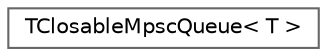 digraph "Graphical Class Hierarchy"
{
 // INTERACTIVE_SVG=YES
 // LATEX_PDF_SIZE
  bgcolor="transparent";
  edge [fontname=Helvetica,fontsize=10,labelfontname=Helvetica,labelfontsize=10];
  node [fontname=Helvetica,fontsize=10,shape=box,height=0.2,width=0.4];
  rankdir="LR";
  Node0 [id="Node000000",label="TClosableMpscQueue\< T \>",height=0.2,width=0.4,color="grey40", fillcolor="white", style="filled",URL="$dd/d6b/classTClosableMpscQueue.html",tooltip="Multi-producer/single-consumer unbounded concurrent queue that can be consumed only once."];
}
